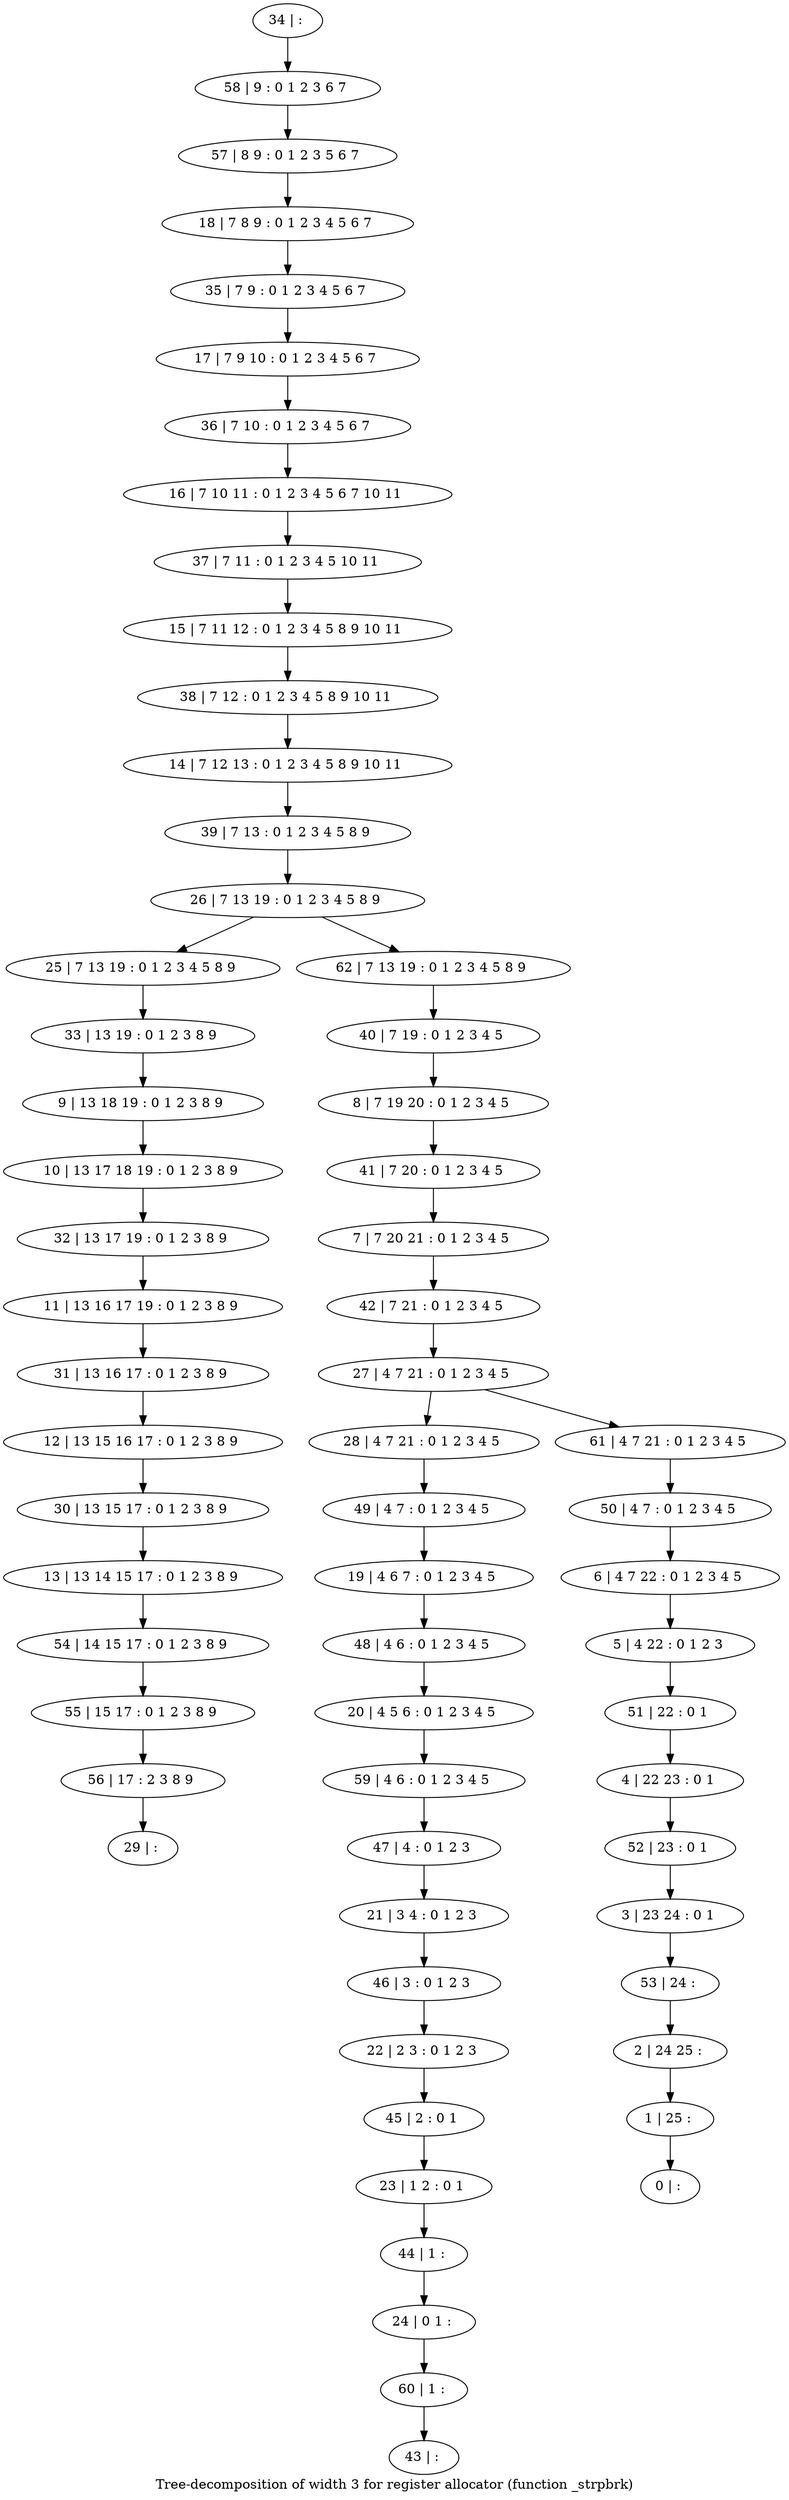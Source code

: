 digraph G {
graph [label="Tree-decomposition of width 3 for register allocator (function _strpbrk)"]
0[label="0 | : "];
1[label="1 | 25 : "];
2[label="2 | 24 25 : "];
3[label="3 | 23 24 : 0 1 "];
4[label="4 | 22 23 : 0 1 "];
5[label="5 | 4 22 : 0 1 2 3 "];
6[label="6 | 4 7 22 : 0 1 2 3 4 5 "];
7[label="7 | 7 20 21 : 0 1 2 3 4 5 "];
8[label="8 | 7 19 20 : 0 1 2 3 4 5 "];
9[label="9 | 13 18 19 : 0 1 2 3 8 9 "];
10[label="10 | 13 17 18 19 : 0 1 2 3 8 9 "];
11[label="11 | 13 16 17 19 : 0 1 2 3 8 9 "];
12[label="12 | 13 15 16 17 : 0 1 2 3 8 9 "];
13[label="13 | 13 14 15 17 : 0 1 2 3 8 9 "];
14[label="14 | 7 12 13 : 0 1 2 3 4 5 8 9 10 11 "];
15[label="15 | 7 11 12 : 0 1 2 3 4 5 8 9 10 11 "];
16[label="16 | 7 10 11 : 0 1 2 3 4 5 6 7 10 11 "];
17[label="17 | 7 9 10 : 0 1 2 3 4 5 6 7 "];
18[label="18 | 7 8 9 : 0 1 2 3 4 5 6 7 "];
19[label="19 | 4 6 7 : 0 1 2 3 4 5 "];
20[label="20 | 4 5 6 : 0 1 2 3 4 5 "];
21[label="21 | 3 4 : 0 1 2 3 "];
22[label="22 | 2 3 : 0 1 2 3 "];
23[label="23 | 1 2 : 0 1 "];
24[label="24 | 0 1 : "];
25[label="25 | 7 13 19 : 0 1 2 3 4 5 8 9 "];
26[label="26 | 7 13 19 : 0 1 2 3 4 5 8 9 "];
27[label="27 | 4 7 21 : 0 1 2 3 4 5 "];
28[label="28 | 4 7 21 : 0 1 2 3 4 5 "];
29[label="29 | : "];
30[label="30 | 13 15 17 : 0 1 2 3 8 9 "];
31[label="31 | 13 16 17 : 0 1 2 3 8 9 "];
32[label="32 | 13 17 19 : 0 1 2 3 8 9 "];
33[label="33 | 13 19 : 0 1 2 3 8 9 "];
34[label="34 | : "];
35[label="35 | 7 9 : 0 1 2 3 4 5 6 7 "];
36[label="36 | 7 10 : 0 1 2 3 4 5 6 7 "];
37[label="37 | 7 11 : 0 1 2 3 4 5 10 11 "];
38[label="38 | 7 12 : 0 1 2 3 4 5 8 9 10 11 "];
39[label="39 | 7 13 : 0 1 2 3 4 5 8 9 "];
40[label="40 | 7 19 : 0 1 2 3 4 5 "];
41[label="41 | 7 20 : 0 1 2 3 4 5 "];
42[label="42 | 7 21 : 0 1 2 3 4 5 "];
43[label="43 | : "];
44[label="44 | 1 : "];
45[label="45 | 2 : 0 1 "];
46[label="46 | 3 : 0 1 2 3 "];
47[label="47 | 4 : 0 1 2 3 "];
48[label="48 | 4 6 : 0 1 2 3 4 5 "];
49[label="49 | 4 7 : 0 1 2 3 4 5 "];
50[label="50 | 4 7 : 0 1 2 3 4 5 "];
51[label="51 | 22 : 0 1 "];
52[label="52 | 23 : 0 1 "];
53[label="53 | 24 : "];
54[label="54 | 14 15 17 : 0 1 2 3 8 9 "];
55[label="55 | 15 17 : 0 1 2 3 8 9 "];
56[label="56 | 17 : 2 3 8 9 "];
57[label="57 | 8 9 : 0 1 2 3 5 6 7 "];
58[label="58 | 9 : 0 1 2 3 6 7 "];
59[label="59 | 4 6 : 0 1 2 3 4 5 "];
60[label="60 | 1 : "];
61[label="61 | 4 7 21 : 0 1 2 3 4 5 "];
62[label="62 | 7 13 19 : 0 1 2 3 4 5 8 9 "];
9->10 ;
30->13 ;
12->30 ;
31->12 ;
11->31 ;
32->11 ;
10->32 ;
33->9 ;
25->33 ;
44->24 ;
23->44 ;
45->23 ;
22->45 ;
46->22 ;
21->46 ;
47->21 ;
48->20 ;
19->48 ;
49->19 ;
28->49 ;
13->54 ;
54->55 ;
56->29 ;
55->56 ;
59->47 ;
20->59 ;
60->43 ;
24->60 ;
34->58 ;
58->57 ;
57->18 ;
18->35 ;
35->17 ;
17->36 ;
36->16 ;
16->37 ;
37->15 ;
15->38 ;
38->14 ;
14->39 ;
39->26 ;
40->8 ;
8->41 ;
41->7 ;
7->42 ;
42->27 ;
50->6 ;
6->5 ;
5->51 ;
51->4 ;
4->52 ;
52->3 ;
3->53 ;
53->2 ;
2->1 ;
1->0 ;
61->50 ;
62->40 ;
27->28 ;
27->61 ;
26->25 ;
26->62 ;
}
